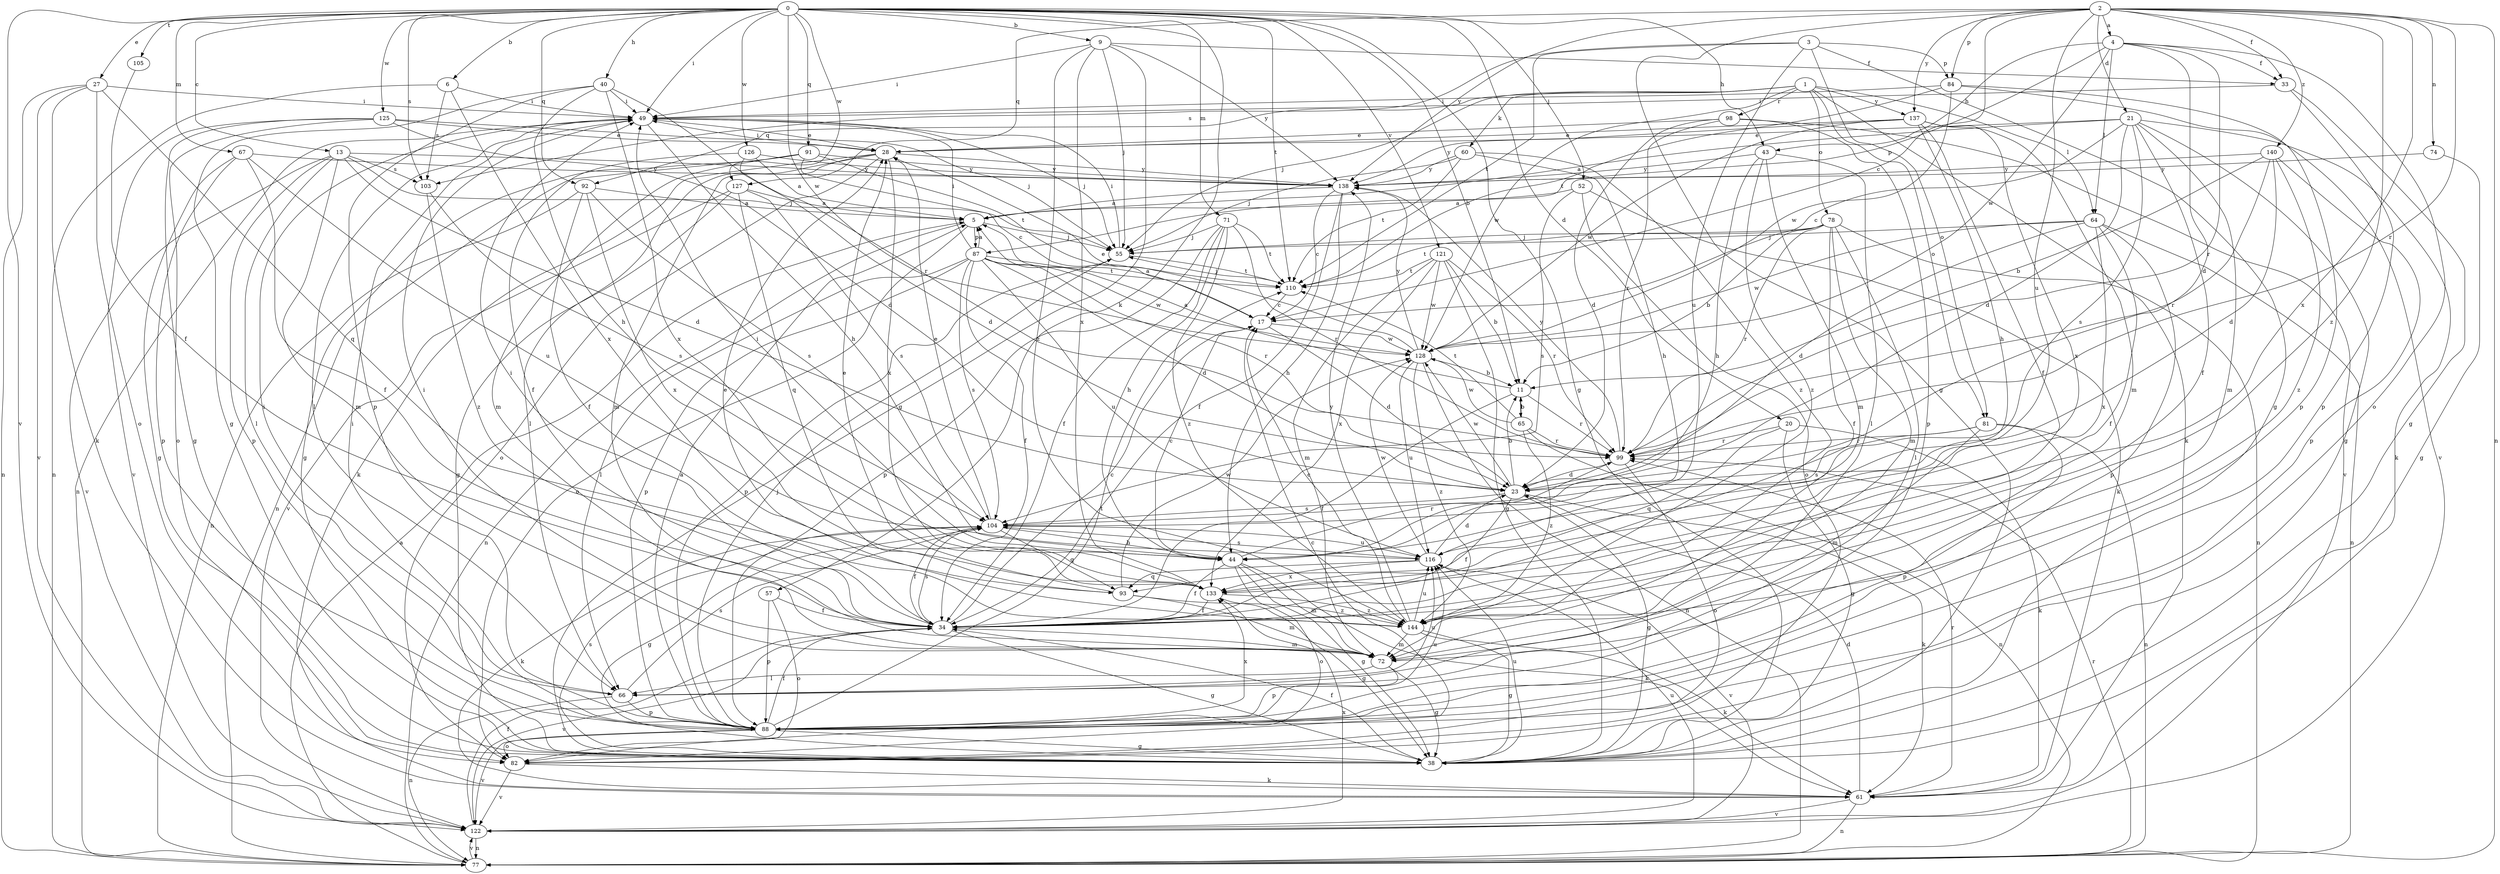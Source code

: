 strict digraph  {
0;
1;
2;
3;
4;
5;
6;
9;
11;
13;
17;
20;
21;
23;
27;
28;
33;
34;
38;
40;
43;
44;
49;
52;
55;
57;
60;
61;
64;
65;
66;
67;
71;
72;
74;
77;
78;
81;
82;
84;
87;
88;
91;
92;
93;
98;
99;
103;
104;
105;
110;
116;
121;
122;
125;
126;
127;
128;
133;
137;
138;
140;
144;
0 -> 6  [label=b];
0 -> 9  [label=b];
0 -> 11  [label=b];
0 -> 13  [label=c];
0 -> 20  [label=d];
0 -> 27  [label=e];
0 -> 38  [label=g];
0 -> 40  [label=h];
0 -> 43  [label=h];
0 -> 49  [label=i];
0 -> 52  [label=j];
0 -> 57  [label=k];
0 -> 67  [label=m];
0 -> 71  [label=m];
0 -> 91  [label=q];
0 -> 92  [label=q];
0 -> 103  [label=s];
0 -> 105  [label=t];
0 -> 110  [label=t];
0 -> 121  [label=v];
0 -> 122  [label=v];
0 -> 125  [label=w];
0 -> 126  [label=w];
0 -> 127  [label=w];
0 -> 128  [label=w];
1 -> 55  [label=j];
1 -> 60  [label=k];
1 -> 61  [label=k];
1 -> 64  [label=l];
1 -> 78  [label=o];
1 -> 81  [label=o];
1 -> 92  [label=q];
1 -> 98  [label=r];
1 -> 128  [label=w];
1 -> 137  [label=y];
2 -> 4  [label=a];
2 -> 17  [label=c];
2 -> 21  [label=d];
2 -> 33  [label=f];
2 -> 38  [label=g];
2 -> 74  [label=n];
2 -> 77  [label=n];
2 -> 84  [label=p];
2 -> 99  [label=r];
2 -> 116  [label=u];
2 -> 133  [label=x];
2 -> 137  [label=y];
2 -> 138  [label=y];
2 -> 140  [label=z];
2 -> 144  [label=z];
2 -> 127  [label=q];
3 -> 38  [label=g];
3 -> 81  [label=o];
3 -> 84  [label=p];
3 -> 103  [label=s];
3 -> 110  [label=t];
3 -> 116  [label=u];
4 -> 23  [label=d];
4 -> 33  [label=f];
4 -> 43  [label=h];
4 -> 64  [label=l];
4 -> 82  [label=o];
4 -> 87  [label=p];
4 -> 99  [label=r];
4 -> 128  [label=w];
5 -> 55  [label=j];
5 -> 77  [label=n];
5 -> 82  [label=o];
5 -> 87  [label=p];
6 -> 49  [label=i];
6 -> 77  [label=n];
6 -> 103  [label=s];
6 -> 133  [label=x];
9 -> 33  [label=f];
9 -> 38  [label=g];
9 -> 49  [label=i];
9 -> 55  [label=j];
9 -> 133  [label=x];
9 -> 138  [label=y];
9 -> 144  [label=z];
11 -> 5  [label=a];
11 -> 34  [label=f];
11 -> 65  [label=l];
11 -> 99  [label=r];
13 -> 23  [label=d];
13 -> 55  [label=j];
13 -> 66  [label=l];
13 -> 72  [label=m];
13 -> 88  [label=p];
13 -> 103  [label=s];
13 -> 122  [label=v];
13 -> 138  [label=y];
17 -> 5  [label=a];
17 -> 23  [label=d];
17 -> 128  [label=w];
20 -> 38  [label=g];
20 -> 61  [label=k];
20 -> 93  [label=q];
20 -> 99  [label=r];
21 -> 5  [label=a];
21 -> 17  [label=c];
21 -> 23  [label=d];
21 -> 28  [label=e];
21 -> 34  [label=f];
21 -> 38  [label=g];
21 -> 61  [label=k];
21 -> 72  [label=m];
21 -> 104  [label=s];
23 -> 11  [label=b];
23 -> 34  [label=f];
23 -> 38  [label=g];
23 -> 61  [label=k];
23 -> 104  [label=s];
23 -> 128  [label=w];
27 -> 49  [label=i];
27 -> 61  [label=k];
27 -> 77  [label=n];
27 -> 82  [label=o];
27 -> 93  [label=q];
27 -> 122  [label=v];
28 -> 49  [label=i];
28 -> 61  [label=k];
28 -> 66  [label=l];
28 -> 72  [label=m];
28 -> 82  [label=o];
28 -> 133  [label=x];
28 -> 138  [label=y];
33 -> 38  [label=g];
33 -> 49  [label=i];
33 -> 88  [label=p];
34 -> 17  [label=c];
34 -> 38  [label=g];
34 -> 49  [label=i];
34 -> 72  [label=m];
34 -> 104  [label=s];
34 -> 122  [label=v];
38 -> 34  [label=f];
38 -> 104  [label=s];
38 -> 116  [label=u];
40 -> 38  [label=g];
40 -> 44  [label=h];
40 -> 49  [label=i];
40 -> 88  [label=p];
40 -> 99  [label=r];
40 -> 133  [label=x];
43 -> 44  [label=h];
43 -> 66  [label=l];
43 -> 72  [label=m];
43 -> 138  [label=y];
43 -> 144  [label=z];
44 -> 17  [label=c];
44 -> 34  [label=f];
44 -> 38  [label=g];
44 -> 49  [label=i];
44 -> 61  [label=k];
44 -> 72  [label=m];
44 -> 82  [label=o];
44 -> 99  [label=r];
49 -> 28  [label=e];
49 -> 44  [label=h];
49 -> 55  [label=j];
49 -> 66  [label=l];
49 -> 77  [label=n];
52 -> 5  [label=a];
52 -> 61  [label=k];
52 -> 82  [label=o];
52 -> 104  [label=s];
55 -> 49  [label=i];
55 -> 88  [label=p];
55 -> 110  [label=t];
57 -> 34  [label=f];
57 -> 82  [label=o];
57 -> 88  [label=p];
60 -> 44  [label=h];
60 -> 55  [label=j];
60 -> 110  [label=t];
60 -> 138  [label=y];
60 -> 144  [label=z];
61 -> 23  [label=d];
61 -> 77  [label=n];
61 -> 99  [label=r];
61 -> 122  [label=v];
64 -> 23  [label=d];
64 -> 34  [label=f];
64 -> 55  [label=j];
64 -> 77  [label=n];
64 -> 88  [label=p];
64 -> 128  [label=w];
64 -> 133  [label=x];
65 -> 11  [label=b];
65 -> 77  [label=n];
65 -> 99  [label=r];
65 -> 110  [label=t];
65 -> 128  [label=w];
65 -> 144  [label=z];
66 -> 49  [label=i];
66 -> 77  [label=n];
66 -> 88  [label=p];
66 -> 104  [label=s];
66 -> 116  [label=u];
67 -> 34  [label=f];
67 -> 38  [label=g];
67 -> 88  [label=p];
67 -> 116  [label=u];
67 -> 138  [label=y];
71 -> 34  [label=f];
71 -> 44  [label=h];
71 -> 55  [label=j];
71 -> 88  [label=p];
71 -> 99  [label=r];
71 -> 110  [label=t];
71 -> 144  [label=z];
72 -> 38  [label=g];
72 -> 49  [label=i];
72 -> 66  [label=l];
72 -> 88  [label=p];
74 -> 38  [label=g];
74 -> 138  [label=y];
77 -> 5  [label=a];
77 -> 99  [label=r];
77 -> 122  [label=v];
78 -> 11  [label=b];
78 -> 34  [label=f];
78 -> 55  [label=j];
78 -> 66  [label=l];
78 -> 72  [label=m];
78 -> 77  [label=n];
78 -> 99  [label=r];
78 -> 110  [label=t];
81 -> 72  [label=m];
81 -> 77  [label=n];
81 -> 88  [label=p];
81 -> 99  [label=r];
81 -> 104  [label=s];
82 -> 17  [label=c];
82 -> 61  [label=k];
82 -> 122  [label=v];
84 -> 49  [label=i];
84 -> 88  [label=p];
84 -> 110  [label=t];
84 -> 122  [label=v];
84 -> 128  [label=w];
87 -> 5  [label=a];
87 -> 23  [label=d];
87 -> 34  [label=f];
87 -> 49  [label=i];
87 -> 66  [label=l];
87 -> 88  [label=p];
87 -> 99  [label=r];
87 -> 104  [label=s];
87 -> 110  [label=t];
87 -> 116  [label=u];
87 -> 128  [label=w];
88 -> 5  [label=a];
88 -> 34  [label=f];
88 -> 38  [label=g];
88 -> 49  [label=i];
88 -> 55  [label=j];
88 -> 82  [label=o];
88 -> 110  [label=t];
88 -> 116  [label=u];
88 -> 122  [label=v];
88 -> 133  [label=x];
91 -> 17  [label=c];
91 -> 38  [label=g];
91 -> 72  [label=m];
91 -> 77  [label=n];
91 -> 110  [label=t];
91 -> 138  [label=y];
92 -> 5  [label=a];
92 -> 34  [label=f];
92 -> 77  [label=n];
92 -> 104  [label=s];
92 -> 133  [label=x];
93 -> 28  [label=e];
93 -> 72  [label=m];
93 -> 128  [label=w];
93 -> 144  [label=z];
98 -> 23  [label=d];
98 -> 28  [label=e];
98 -> 88  [label=p];
98 -> 99  [label=r];
98 -> 122  [label=v];
99 -> 23  [label=d];
99 -> 82  [label=o];
99 -> 138  [label=y];
103 -> 104  [label=s];
103 -> 144  [label=z];
104 -> 28  [label=e];
104 -> 34  [label=f];
104 -> 38  [label=g];
104 -> 44  [label=h];
104 -> 61  [label=k];
104 -> 93  [label=q];
104 -> 116  [label=u];
105 -> 34  [label=f];
110 -> 17  [label=c];
110 -> 55  [label=j];
116 -> 23  [label=d];
116 -> 93  [label=q];
116 -> 104  [label=s];
116 -> 122  [label=v];
116 -> 128  [label=w];
116 -> 133  [label=x];
121 -> 11  [label=b];
121 -> 38  [label=g];
121 -> 72  [label=m];
121 -> 99  [label=r];
121 -> 110  [label=t];
121 -> 128  [label=w];
121 -> 133  [label=x];
122 -> 34  [label=f];
122 -> 77  [label=n];
122 -> 116  [label=u];
122 -> 133  [label=x];
125 -> 23  [label=d];
125 -> 28  [label=e];
125 -> 38  [label=g];
125 -> 55  [label=j];
125 -> 82  [label=o];
125 -> 122  [label=v];
126 -> 5  [label=a];
126 -> 23  [label=d];
126 -> 34  [label=f];
126 -> 138  [label=y];
127 -> 5  [label=a];
127 -> 38  [label=g];
127 -> 93  [label=q];
127 -> 104  [label=s];
127 -> 122  [label=v];
128 -> 11  [label=b];
128 -> 28  [label=e];
128 -> 77  [label=n];
128 -> 116  [label=u];
128 -> 138  [label=y];
128 -> 144  [label=z];
133 -> 34  [label=f];
133 -> 38  [label=g];
133 -> 144  [label=z];
137 -> 28  [label=e];
137 -> 34  [label=f];
137 -> 44  [label=h];
137 -> 72  [label=m];
137 -> 128  [label=w];
137 -> 133  [label=x];
137 -> 138  [label=y];
138 -> 5  [label=a];
138 -> 17  [label=c];
138 -> 34  [label=f];
138 -> 44  [label=h];
140 -> 11  [label=b];
140 -> 23  [label=d];
140 -> 88  [label=p];
140 -> 99  [label=r];
140 -> 138  [label=y];
140 -> 144  [label=z];
144 -> 17  [label=c];
144 -> 28  [label=e];
144 -> 38  [label=g];
144 -> 61  [label=k];
144 -> 72  [label=m];
144 -> 116  [label=u];
144 -> 138  [label=y];
}
